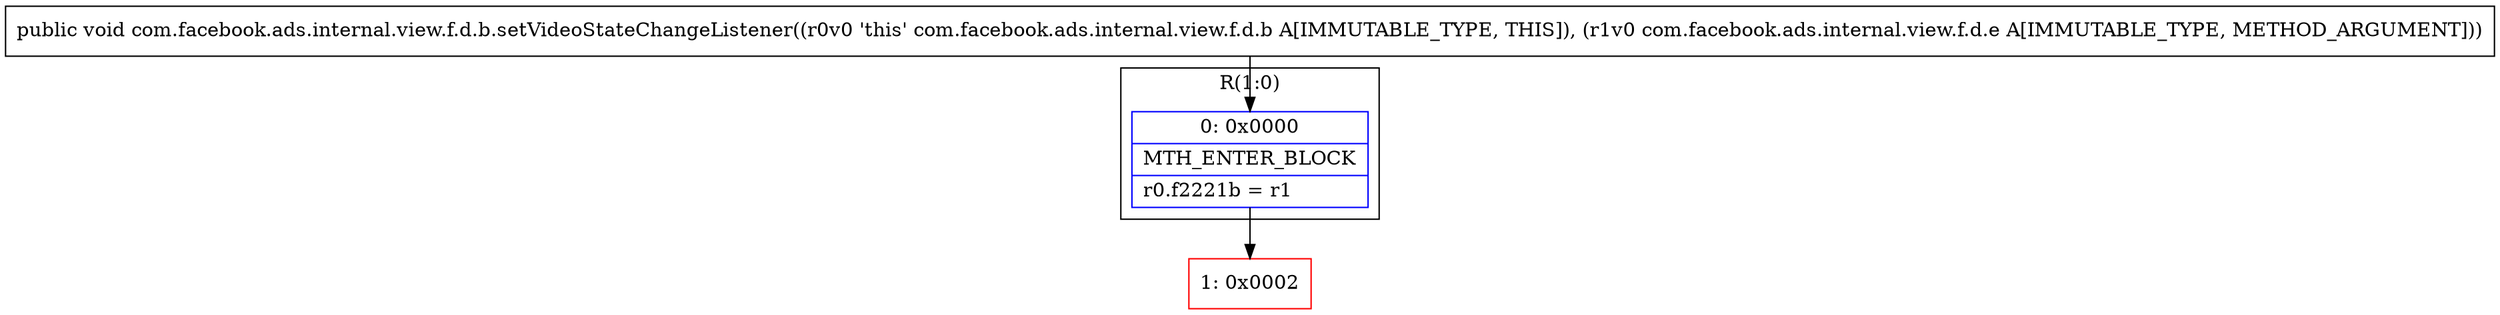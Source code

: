 digraph "CFG forcom.facebook.ads.internal.view.f.d.b.setVideoStateChangeListener(Lcom\/facebook\/ads\/internal\/view\/f\/d\/e;)V" {
subgraph cluster_Region_1115155727 {
label = "R(1:0)";
node [shape=record,color=blue];
Node_0 [shape=record,label="{0\:\ 0x0000|MTH_ENTER_BLOCK\l|r0.f2221b = r1\l}"];
}
Node_1 [shape=record,color=red,label="{1\:\ 0x0002}"];
MethodNode[shape=record,label="{public void com.facebook.ads.internal.view.f.d.b.setVideoStateChangeListener((r0v0 'this' com.facebook.ads.internal.view.f.d.b A[IMMUTABLE_TYPE, THIS]), (r1v0 com.facebook.ads.internal.view.f.d.e A[IMMUTABLE_TYPE, METHOD_ARGUMENT])) }"];
MethodNode -> Node_0;
Node_0 -> Node_1;
}

